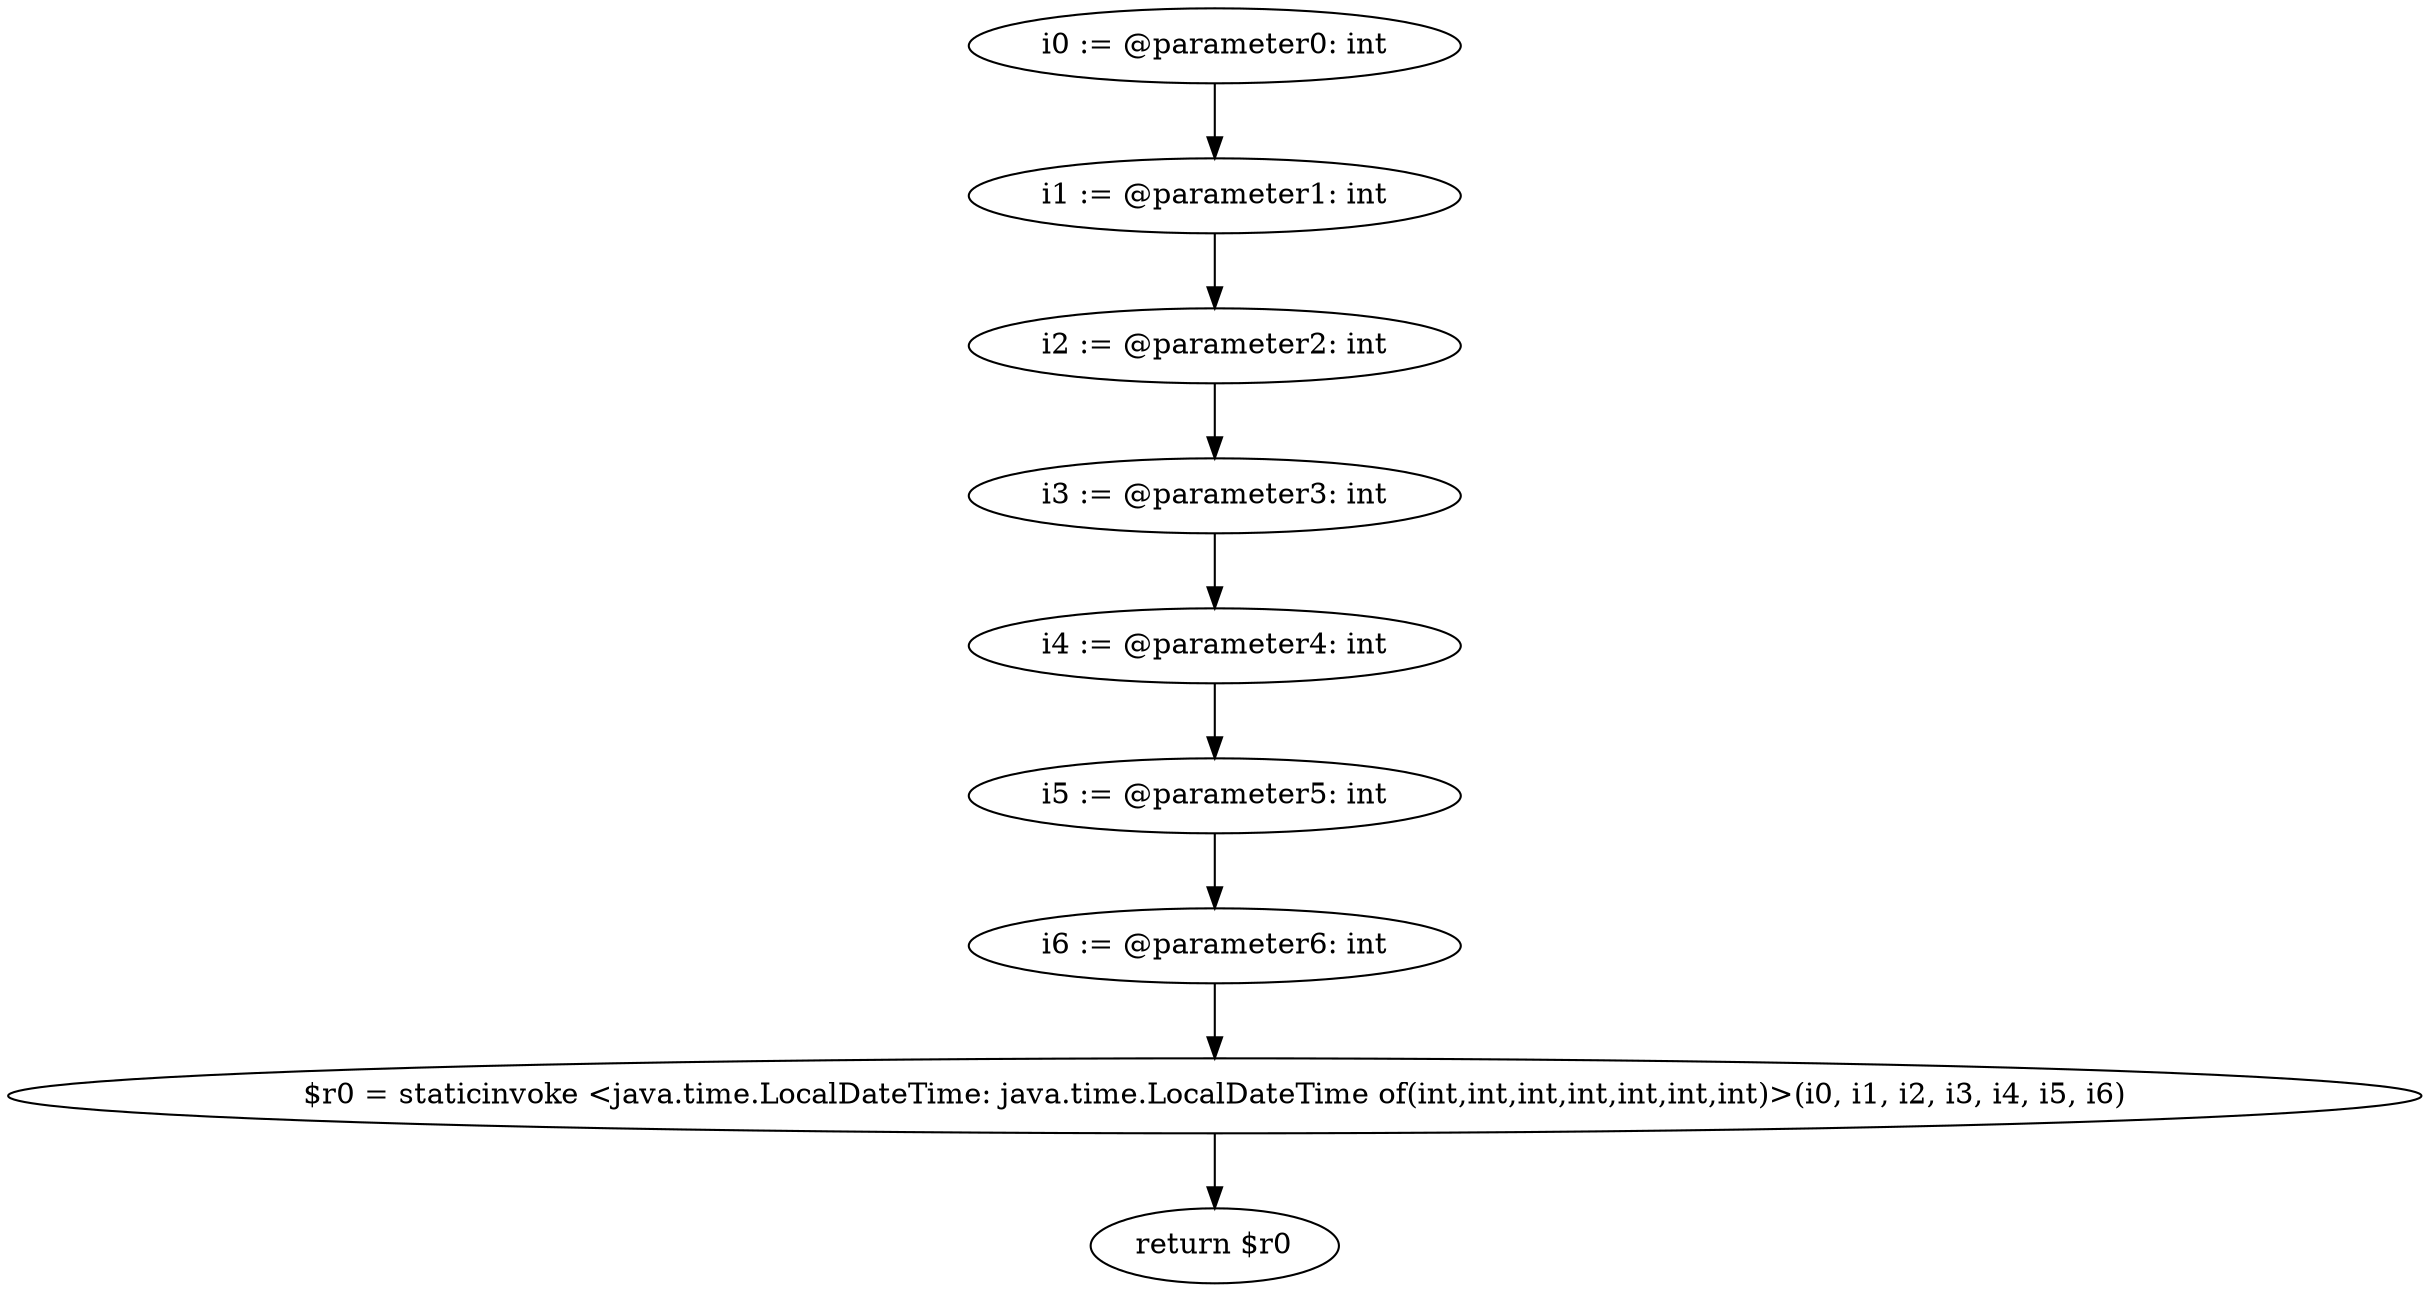digraph "unitGraph" {
    "i0 := @parameter0: int"
    "i1 := @parameter1: int"
    "i2 := @parameter2: int"
    "i3 := @parameter3: int"
    "i4 := @parameter4: int"
    "i5 := @parameter5: int"
    "i6 := @parameter6: int"
    "$r0 = staticinvoke <java.time.LocalDateTime: java.time.LocalDateTime of(int,int,int,int,int,int,int)>(i0, i1, i2, i3, i4, i5, i6)"
    "return $r0"
    "i0 := @parameter0: int"->"i1 := @parameter1: int";
    "i1 := @parameter1: int"->"i2 := @parameter2: int";
    "i2 := @parameter2: int"->"i3 := @parameter3: int";
    "i3 := @parameter3: int"->"i4 := @parameter4: int";
    "i4 := @parameter4: int"->"i5 := @parameter5: int";
    "i5 := @parameter5: int"->"i6 := @parameter6: int";
    "i6 := @parameter6: int"->"$r0 = staticinvoke <java.time.LocalDateTime: java.time.LocalDateTime of(int,int,int,int,int,int,int)>(i0, i1, i2, i3, i4, i5, i6)";
    "$r0 = staticinvoke <java.time.LocalDateTime: java.time.LocalDateTime of(int,int,int,int,int,int,int)>(i0, i1, i2, i3, i4, i5, i6)"->"return $r0";
}
